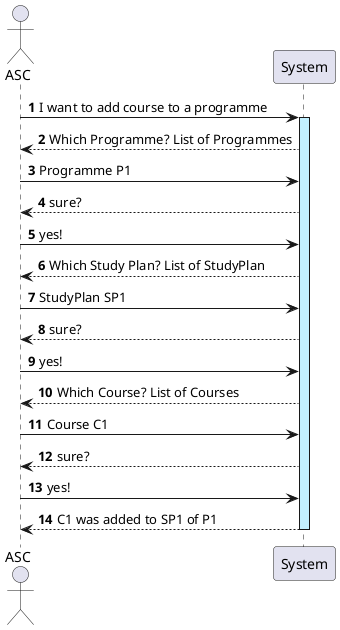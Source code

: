 @startuml
actor ASC
autonumber


ASC -> System ++ #application: I want to add course to a programme
System --> ASC: Which Programme? List of Programmes
ASC -> System: Programme P1
System --> ASC : sure?
ASC -> System: yes!
System --> ASC: Which Study Plan? List of StudyPlan
ASC -> System: StudyPlan SP1
System --> ASC: sure?
ASC -> System: yes!
System --> ASC : Which Course? List of Courses
ASC -> System: Course C1
System --> ASC: sure?
ASC -> System: yes!
System --> ASC --: C1 was added to SP1 of P1


@enduml